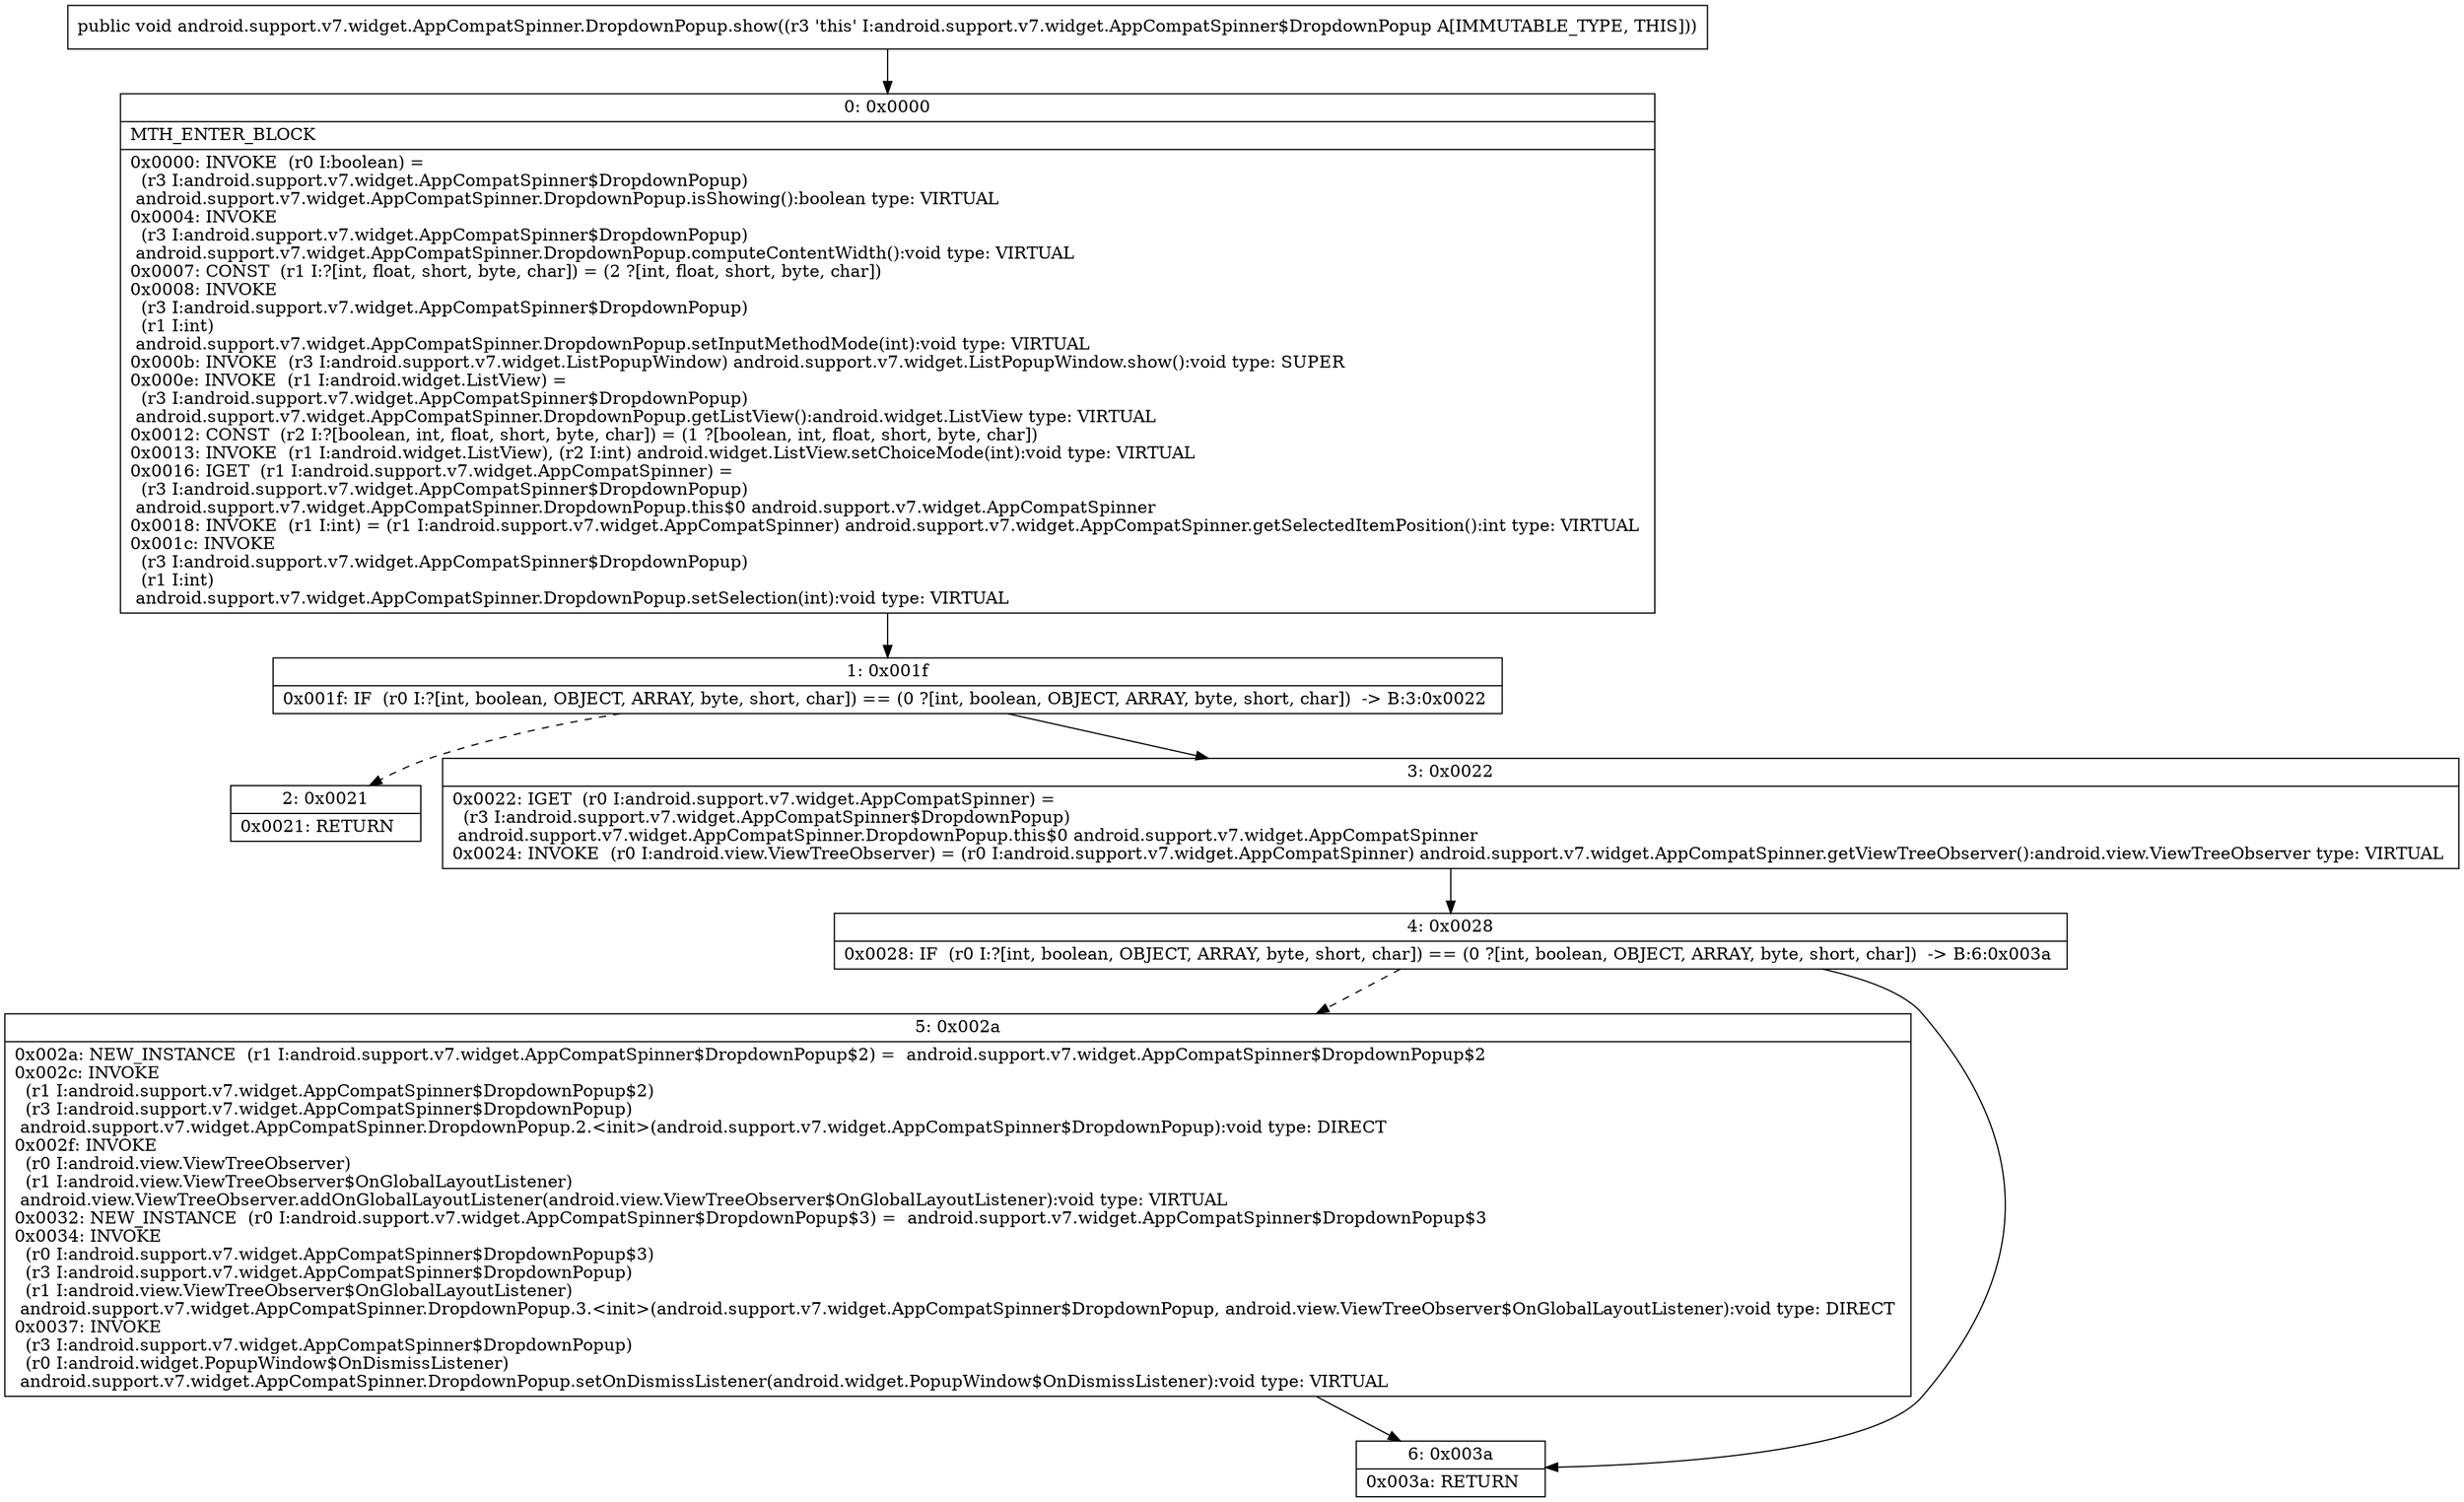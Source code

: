 digraph "CFG forandroid.support.v7.widget.AppCompatSpinner.DropdownPopup.show()V" {
Node_0 [shape=record,label="{0\:\ 0x0000|MTH_ENTER_BLOCK\l|0x0000: INVOKE  (r0 I:boolean) = \l  (r3 I:android.support.v7.widget.AppCompatSpinner$DropdownPopup)\l android.support.v7.widget.AppCompatSpinner.DropdownPopup.isShowing():boolean type: VIRTUAL \l0x0004: INVOKE  \l  (r3 I:android.support.v7.widget.AppCompatSpinner$DropdownPopup)\l android.support.v7.widget.AppCompatSpinner.DropdownPopup.computeContentWidth():void type: VIRTUAL \l0x0007: CONST  (r1 I:?[int, float, short, byte, char]) = (2 ?[int, float, short, byte, char]) \l0x0008: INVOKE  \l  (r3 I:android.support.v7.widget.AppCompatSpinner$DropdownPopup)\l  (r1 I:int)\l android.support.v7.widget.AppCompatSpinner.DropdownPopup.setInputMethodMode(int):void type: VIRTUAL \l0x000b: INVOKE  (r3 I:android.support.v7.widget.ListPopupWindow) android.support.v7.widget.ListPopupWindow.show():void type: SUPER \l0x000e: INVOKE  (r1 I:android.widget.ListView) = \l  (r3 I:android.support.v7.widget.AppCompatSpinner$DropdownPopup)\l android.support.v7.widget.AppCompatSpinner.DropdownPopup.getListView():android.widget.ListView type: VIRTUAL \l0x0012: CONST  (r2 I:?[boolean, int, float, short, byte, char]) = (1 ?[boolean, int, float, short, byte, char]) \l0x0013: INVOKE  (r1 I:android.widget.ListView), (r2 I:int) android.widget.ListView.setChoiceMode(int):void type: VIRTUAL \l0x0016: IGET  (r1 I:android.support.v7.widget.AppCompatSpinner) = \l  (r3 I:android.support.v7.widget.AppCompatSpinner$DropdownPopup)\l android.support.v7.widget.AppCompatSpinner.DropdownPopup.this$0 android.support.v7.widget.AppCompatSpinner \l0x0018: INVOKE  (r1 I:int) = (r1 I:android.support.v7.widget.AppCompatSpinner) android.support.v7.widget.AppCompatSpinner.getSelectedItemPosition():int type: VIRTUAL \l0x001c: INVOKE  \l  (r3 I:android.support.v7.widget.AppCompatSpinner$DropdownPopup)\l  (r1 I:int)\l android.support.v7.widget.AppCompatSpinner.DropdownPopup.setSelection(int):void type: VIRTUAL \l}"];
Node_1 [shape=record,label="{1\:\ 0x001f|0x001f: IF  (r0 I:?[int, boolean, OBJECT, ARRAY, byte, short, char]) == (0 ?[int, boolean, OBJECT, ARRAY, byte, short, char])  \-\> B:3:0x0022 \l}"];
Node_2 [shape=record,label="{2\:\ 0x0021|0x0021: RETURN   \l}"];
Node_3 [shape=record,label="{3\:\ 0x0022|0x0022: IGET  (r0 I:android.support.v7.widget.AppCompatSpinner) = \l  (r3 I:android.support.v7.widget.AppCompatSpinner$DropdownPopup)\l android.support.v7.widget.AppCompatSpinner.DropdownPopup.this$0 android.support.v7.widget.AppCompatSpinner \l0x0024: INVOKE  (r0 I:android.view.ViewTreeObserver) = (r0 I:android.support.v7.widget.AppCompatSpinner) android.support.v7.widget.AppCompatSpinner.getViewTreeObserver():android.view.ViewTreeObserver type: VIRTUAL \l}"];
Node_4 [shape=record,label="{4\:\ 0x0028|0x0028: IF  (r0 I:?[int, boolean, OBJECT, ARRAY, byte, short, char]) == (0 ?[int, boolean, OBJECT, ARRAY, byte, short, char])  \-\> B:6:0x003a \l}"];
Node_5 [shape=record,label="{5\:\ 0x002a|0x002a: NEW_INSTANCE  (r1 I:android.support.v7.widget.AppCompatSpinner$DropdownPopup$2) =  android.support.v7.widget.AppCompatSpinner$DropdownPopup$2 \l0x002c: INVOKE  \l  (r1 I:android.support.v7.widget.AppCompatSpinner$DropdownPopup$2)\l  (r3 I:android.support.v7.widget.AppCompatSpinner$DropdownPopup)\l android.support.v7.widget.AppCompatSpinner.DropdownPopup.2.\<init\>(android.support.v7.widget.AppCompatSpinner$DropdownPopup):void type: DIRECT \l0x002f: INVOKE  \l  (r0 I:android.view.ViewTreeObserver)\l  (r1 I:android.view.ViewTreeObserver$OnGlobalLayoutListener)\l android.view.ViewTreeObserver.addOnGlobalLayoutListener(android.view.ViewTreeObserver$OnGlobalLayoutListener):void type: VIRTUAL \l0x0032: NEW_INSTANCE  (r0 I:android.support.v7.widget.AppCompatSpinner$DropdownPopup$3) =  android.support.v7.widget.AppCompatSpinner$DropdownPopup$3 \l0x0034: INVOKE  \l  (r0 I:android.support.v7.widget.AppCompatSpinner$DropdownPopup$3)\l  (r3 I:android.support.v7.widget.AppCompatSpinner$DropdownPopup)\l  (r1 I:android.view.ViewTreeObserver$OnGlobalLayoutListener)\l android.support.v7.widget.AppCompatSpinner.DropdownPopup.3.\<init\>(android.support.v7.widget.AppCompatSpinner$DropdownPopup, android.view.ViewTreeObserver$OnGlobalLayoutListener):void type: DIRECT \l0x0037: INVOKE  \l  (r3 I:android.support.v7.widget.AppCompatSpinner$DropdownPopup)\l  (r0 I:android.widget.PopupWindow$OnDismissListener)\l android.support.v7.widget.AppCompatSpinner.DropdownPopup.setOnDismissListener(android.widget.PopupWindow$OnDismissListener):void type: VIRTUAL \l}"];
Node_6 [shape=record,label="{6\:\ 0x003a|0x003a: RETURN   \l}"];
MethodNode[shape=record,label="{public void android.support.v7.widget.AppCompatSpinner.DropdownPopup.show((r3 'this' I:android.support.v7.widget.AppCompatSpinner$DropdownPopup A[IMMUTABLE_TYPE, THIS])) }"];
MethodNode -> Node_0;
Node_0 -> Node_1;
Node_1 -> Node_2[style=dashed];
Node_1 -> Node_3;
Node_3 -> Node_4;
Node_4 -> Node_5[style=dashed];
Node_4 -> Node_6;
Node_5 -> Node_6;
}

